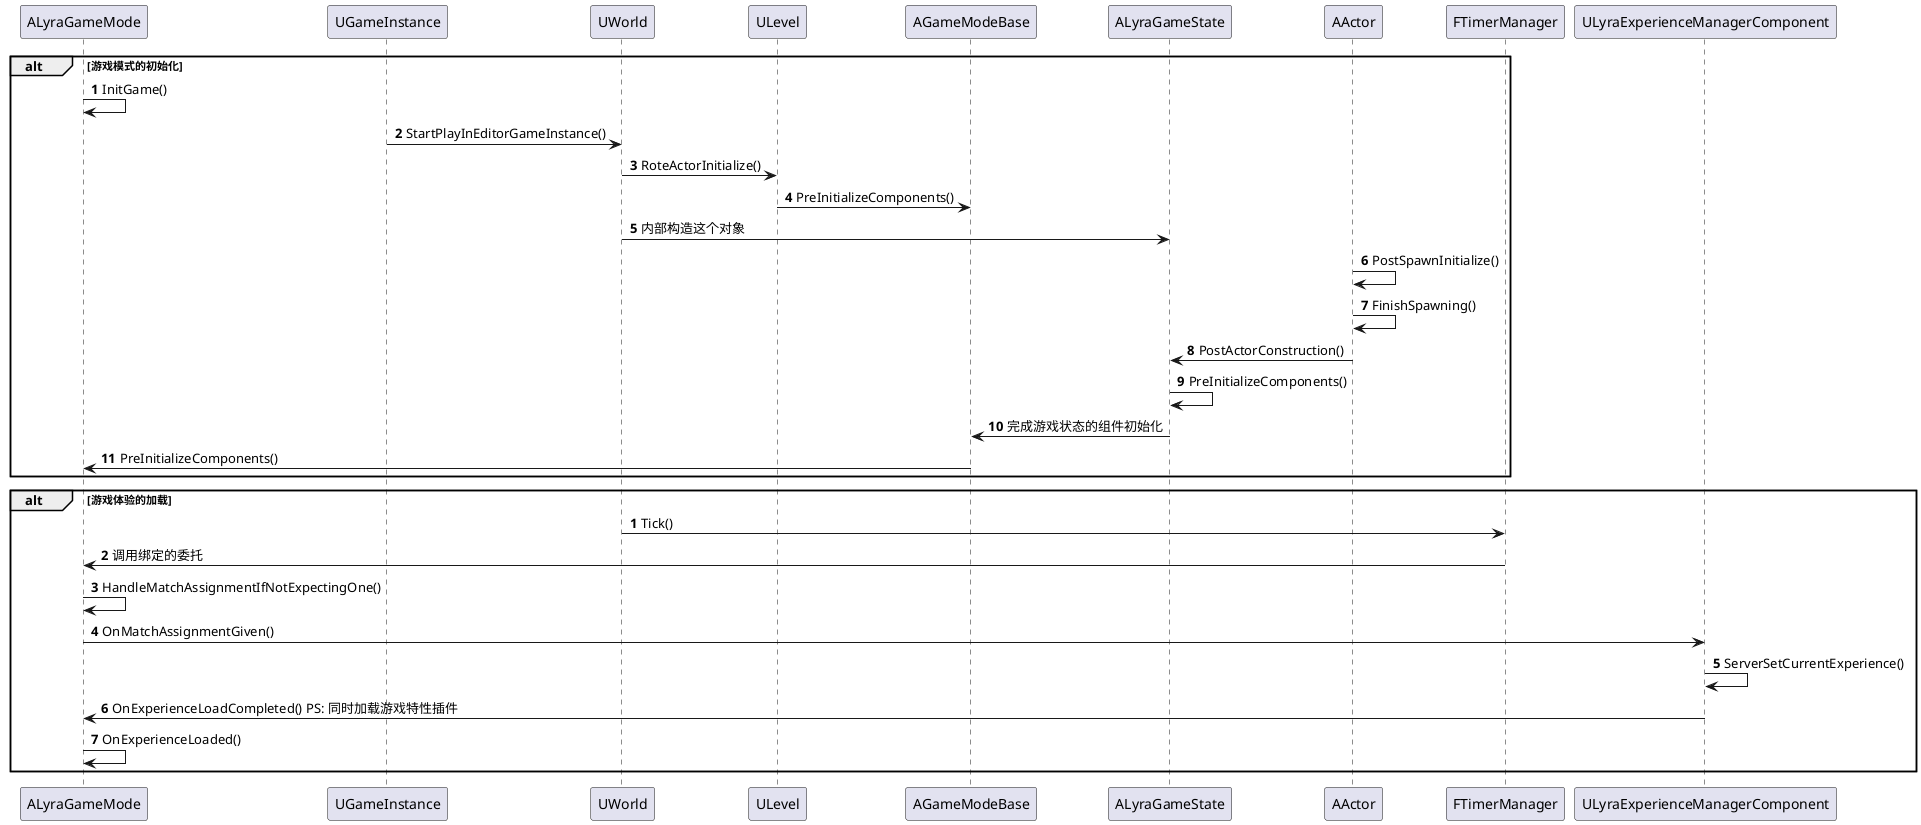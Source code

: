 @startuml
'https://plantuml.com/sequence-diagram

autonumber
alt 游戏模式的初始化
ALyraGameMode -> ALyraGameMode : InitGame()
UGameInstance -> UWorld : StartPlayInEditorGameInstance()
UWorld -> ULevel: RoteActorInitialize()
ULevel -> AGameModeBase : PreInitializeComponents()
UWorld -> ALyraGameState : 内部构造这个对象
AActor -> AActor : PostSpawnInitialize()
AActor -> AActor : FinishSpawning()
AActor -> ALyraGameState : PostActorConstruction()
ALyraGameState -> ALyraGameState : PreInitializeComponents()
ALyraGameState -> AGameModeBase : 完成游戏状态的组件初始化
AGameModeBase -> ALyraGameMode : PreInitializeComponents()
end

autonumber
alt 游戏体验的加载
UWorld -> FTimerManager : Tick()
FTimerManager -> ALyraGameMode : 调用绑定的委托
ALyraGameMode -> ALyraGameMode : HandleMatchAssignmentIfNotExpectingOne()
ALyraGameMode -> ULyraExperienceManagerComponent: OnMatchAssignmentGiven()
ULyraExperienceManagerComponent -> ULyraExperienceManagerComponent : ServerSetCurrentExperience()
ULyraExperienceManagerComponent -> ALyraGameMode : OnExperienceLoadCompleted() PS: 同时加载游戏特性插件
ALyraGameMode -> ALyraGameMode : OnExperienceLoaded()
end

@enduml